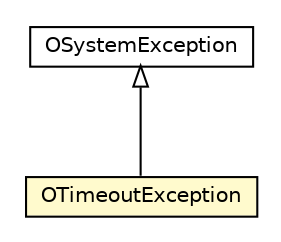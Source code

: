 #!/usr/local/bin/dot
#
# Class diagram 
# Generated by UMLGraph version R5_6-24-gf6e263 (http://www.umlgraph.org/)
#

digraph G {
	edge [fontname="Helvetica",fontsize=10,labelfontname="Helvetica",labelfontsize=10];
	node [fontname="Helvetica",fontsize=10,shape=plaintext];
	nodesep=0.25;
	ranksep=0.5;
	// com.orientechnologies.common.concur.OTimeoutException
	c4170007 [label=<<table title="com.orientechnologies.common.concur.OTimeoutException" border="0" cellborder="1" cellspacing="0" cellpadding="2" port="p" bgcolor="lemonChiffon" href="./OTimeoutException.html">
		<tr><td><table border="0" cellspacing="0" cellpadding="1">
<tr><td align="center" balign="center"> OTimeoutException </td></tr>
		</table></td></tr>
		</table>>, URL="./OTimeoutException.html", fontname="Helvetica", fontcolor="black", fontsize=10.0];
	// com.orientechnologies.common.exception.OSystemException
	c4170137 [label=<<table title="com.orientechnologies.common.exception.OSystemException" border="0" cellborder="1" cellspacing="0" cellpadding="2" port="p" href="../exception/OSystemException.html">
		<tr><td><table border="0" cellspacing="0" cellpadding="1">
<tr><td align="center" balign="center"> OSystemException </td></tr>
		</table></td></tr>
		</table>>, URL="../exception/OSystemException.html", fontname="Helvetica", fontcolor="black", fontsize=10.0];
	//com.orientechnologies.common.concur.OTimeoutException extends com.orientechnologies.common.exception.OSystemException
	c4170137:p -> c4170007:p [dir=back,arrowtail=empty];
}

